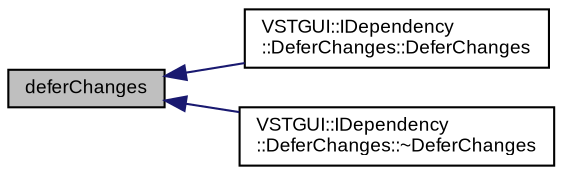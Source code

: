digraph "deferChanges"
{
  bgcolor="transparent";
  edge [fontname="Arial",fontsize="9",labelfontname="Arial",labelfontsize="9"];
  node [fontname="Arial",fontsize="9",shape=record];
  rankdir="LR";
  Node1 [label="deferChanges",height=0.2,width=0.4,color="black", fillcolor="grey75", style="filled" fontcolor="black"];
  Node1 -> Node2 [dir="back",color="midnightblue",fontsize="9",style="solid",fontname="Arial"];
  Node2 [label="VSTGUI::IDependency\l::DeferChanges::DeferChanges",height=0.2,width=0.4,color="black",URL="$class_v_s_t_g_u_i_1_1_i_dependency_1_1_defer_changes.html#ae426c2f6e61c20f38fd41dfd9dfba695"];
  Node1 -> Node3 [dir="back",color="midnightblue",fontsize="9",style="solid",fontname="Arial"];
  Node3 [label="VSTGUI::IDependency\l::DeferChanges::~DeferChanges",height=0.2,width=0.4,color="black",URL="$class_v_s_t_g_u_i_1_1_i_dependency_1_1_defer_changes.html#a87055022a74f3eaf12c2e712ee773799"];
}
